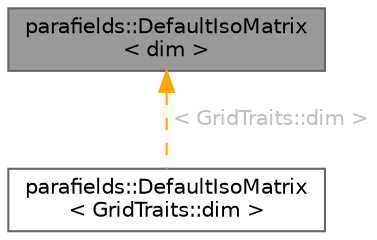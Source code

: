 digraph "parafields::DefaultIsoMatrix&lt; dim &gt;"
{
 // LATEX_PDF_SIZE
  bgcolor="transparent";
  edge [fontname=Helvetica,fontsize=10,labelfontname=Helvetica,labelfontsize=10];
  node [fontname=Helvetica,fontsize=10,shape=box,height=0.2,width=0.4];
  Node1 [id="Node000001",label="parafields::DefaultIsoMatrix\l\< dim \>",height=0.2,width=0.4,color="gray40", fillcolor="grey60", style="filled", fontcolor="black",tooltip="Default isotropic matrix selector for nD, n > 1: DCTMatrix."];
  Node1 -> Node2 [id="edge1_Node000001_Node000002",dir="back",color="orange",style="dashed",tooltip=" ",label=" \< GridTraits::dim \>",fontcolor="grey" ];
  Node2 [id="Node000002",label="parafields::DefaultIsoMatrix\l\< GridTraits::dim \>",height=0.2,width=0.4,color="gray40", fillcolor="white", style="filled",URL="$a01021.html",tooltip=" "];
}
